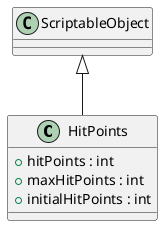 @startuml
class HitPoints {
    + hitPoints : int
    + maxHitPoints : int
    + initialHitPoints : int
}
ScriptableObject <|-- HitPoints
@enduml
